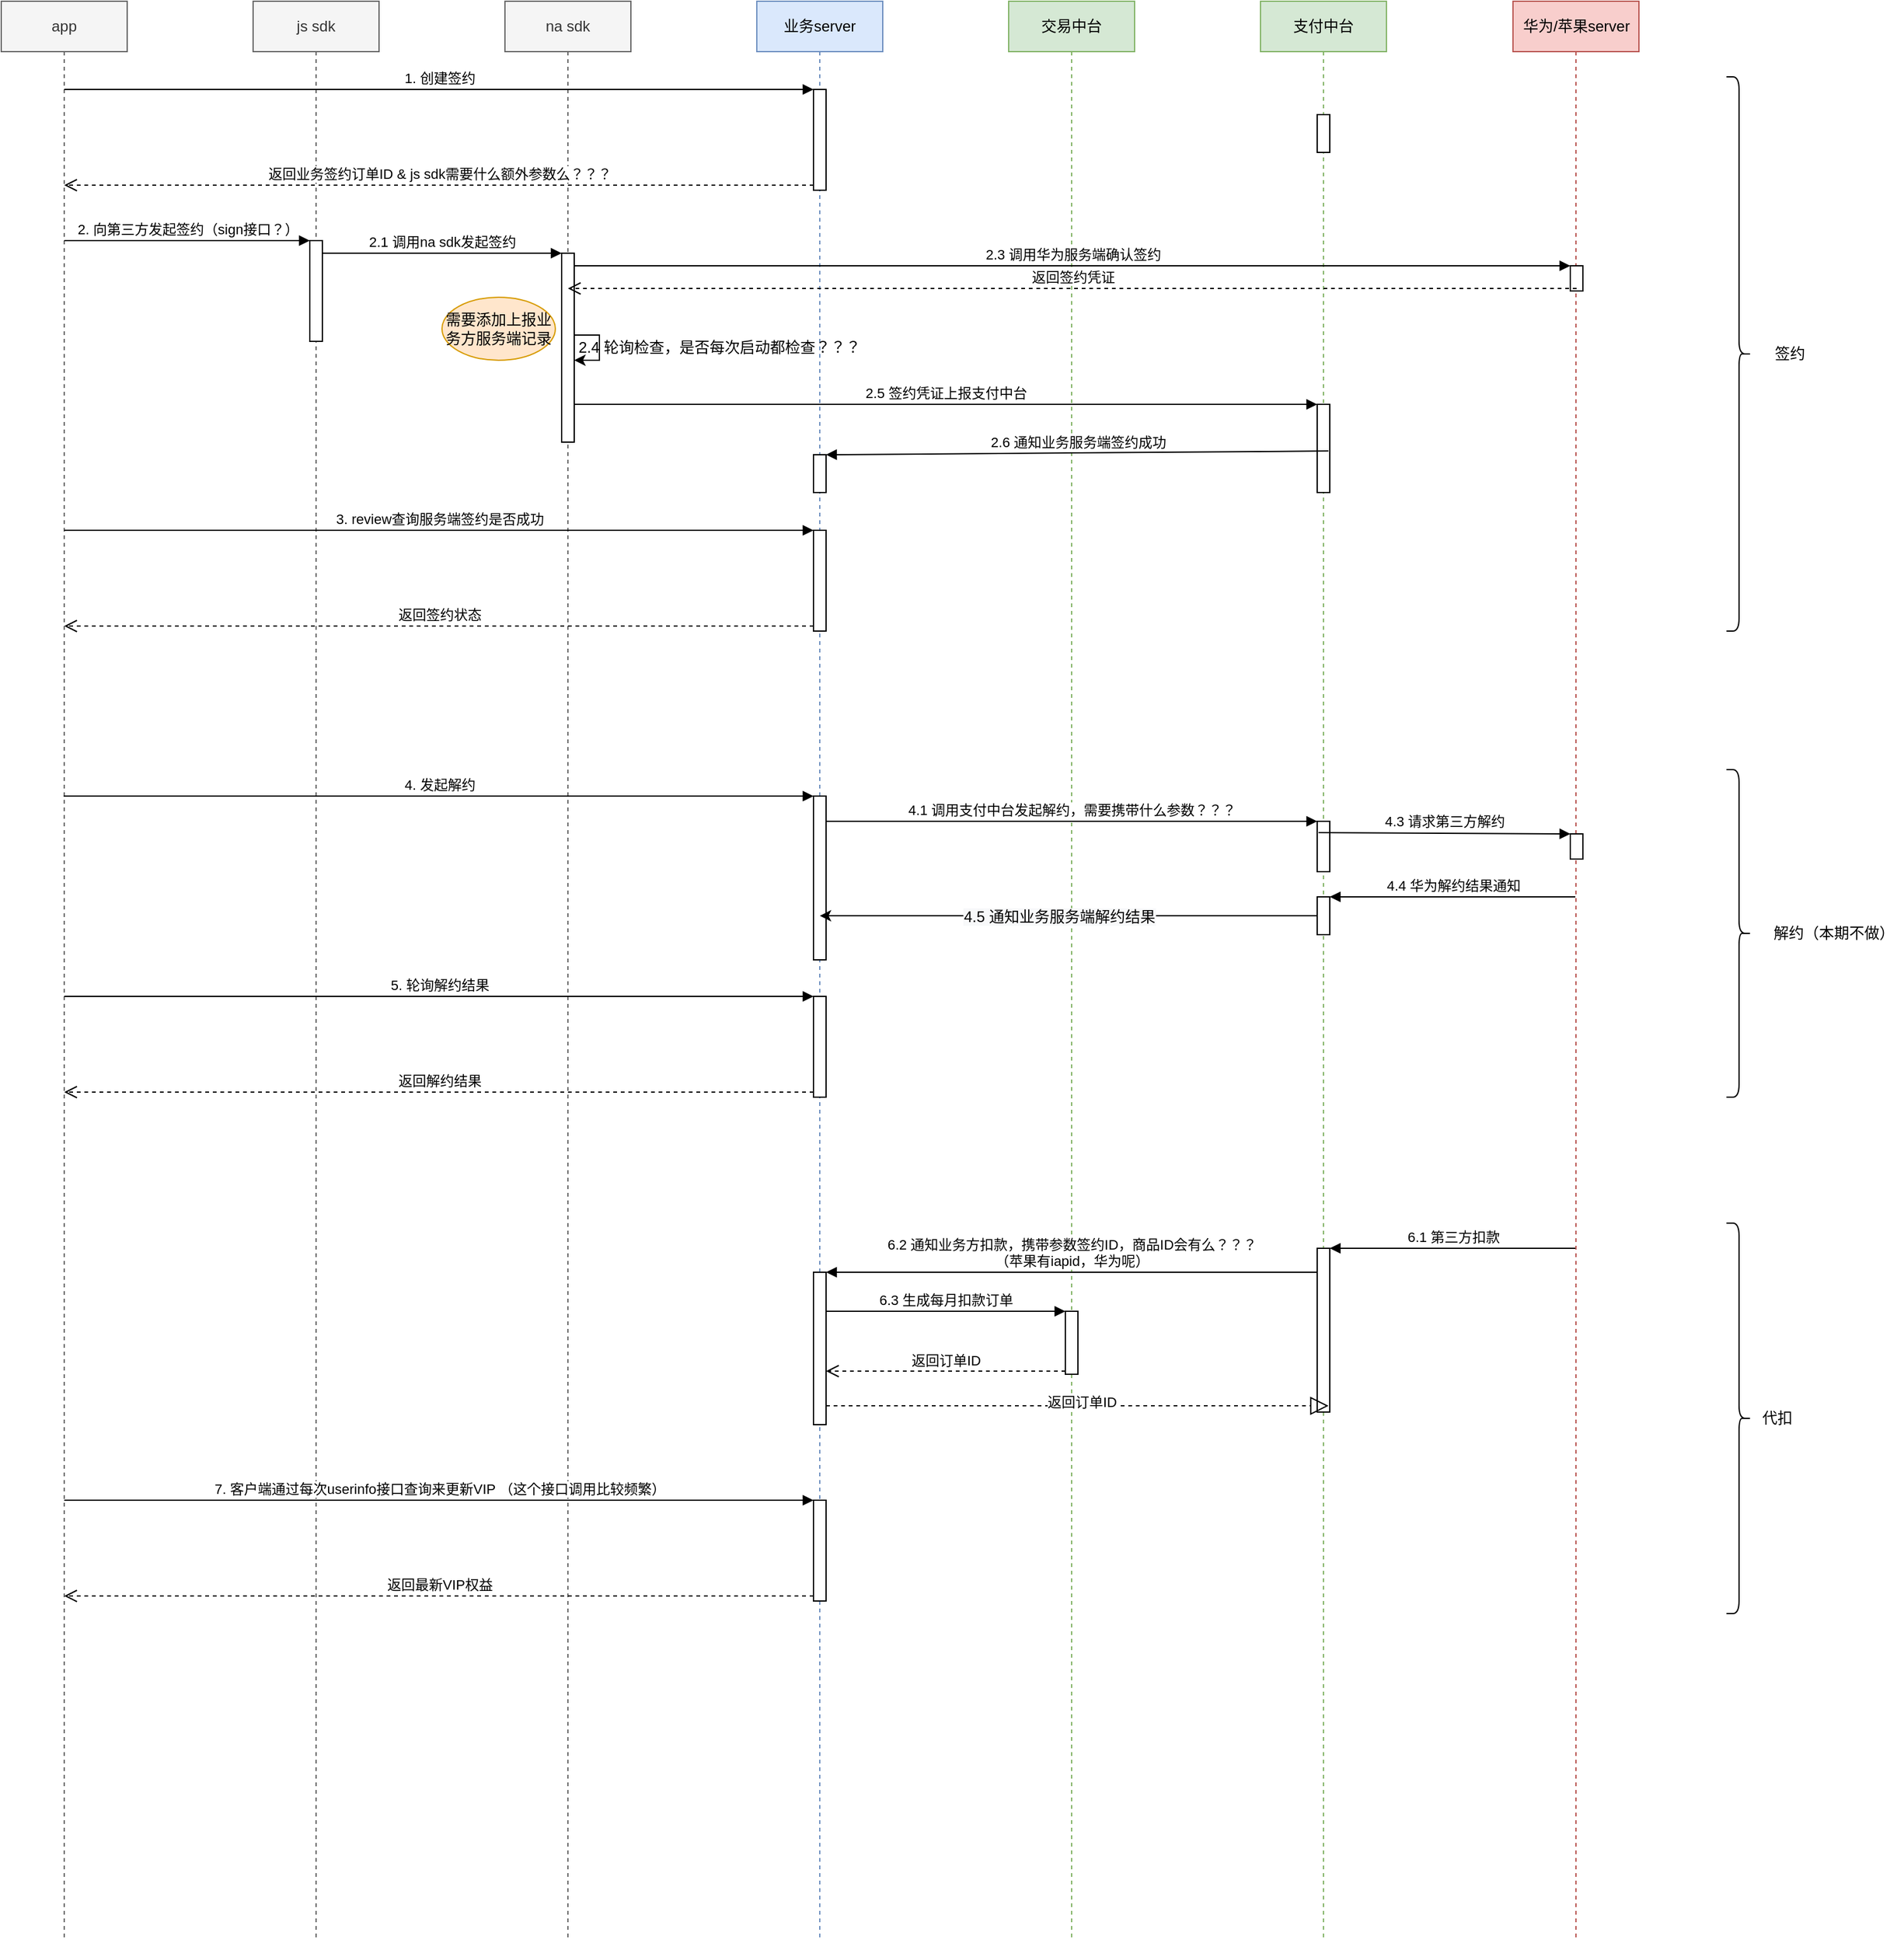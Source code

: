 <mxfile version="15.2.1" type="github">
  <diagram id="bgzZZHYhQTPhg7QTGfTD" name="Page-1">
    <mxGraphModel dx="1298" dy="840" grid="1" gridSize="10" guides="1" tooltips="1" connect="1" arrows="1" fold="1" page="1" pageScale="1" pageWidth="827" pageHeight="1169" math="0" shadow="0">
      <root>
        <mxCell id="0" />
        <mxCell id="1" parent="0" />
        <mxCell id="oVRuIWFX0pX_K5AUofUP-2" value="app" style="shape=umlLifeline;perimeter=lifelinePerimeter;whiteSpace=wrap;html=1;container=1;collapsible=0;recursiveResize=0;outlineConnect=0;fillColor=#f5f5f5;strokeColor=#666666;fontColor=#333333;" parent="1" vertex="1">
          <mxGeometry x="40" y="100" width="100" height="1540" as="geometry" />
        </mxCell>
        <mxCell id="oVRuIWFX0pX_K5AUofUP-3" value="js sdk" style="shape=umlLifeline;perimeter=lifelinePerimeter;whiteSpace=wrap;html=1;container=1;collapsible=0;recursiveResize=0;outlineConnect=0;fillColor=#f5f5f5;strokeColor=#666666;fontColor=#333333;" parent="1" vertex="1">
          <mxGeometry x="240" y="100" width="100" height="1540" as="geometry" />
        </mxCell>
        <mxCell id="oVRuIWFX0pX_K5AUofUP-18" value="" style="html=1;points=[];perimeter=orthogonalPerimeter;" parent="oVRuIWFX0pX_K5AUofUP-3" vertex="1">
          <mxGeometry x="45" y="190" width="10" height="80" as="geometry" />
        </mxCell>
        <mxCell id="oVRuIWFX0pX_K5AUofUP-4" value="na sdk" style="shape=umlLifeline;perimeter=lifelinePerimeter;whiteSpace=wrap;html=1;container=1;collapsible=0;recursiveResize=0;outlineConnect=0;fillColor=#f5f5f5;strokeColor=#666666;fontColor=#333333;" parent="1" vertex="1">
          <mxGeometry x="440" y="100" width="100" height="1540" as="geometry" />
        </mxCell>
        <mxCell id="oVRuIWFX0pX_K5AUofUP-21" value="" style="html=1;points=[];perimeter=orthogonalPerimeter;" parent="oVRuIWFX0pX_K5AUofUP-4" vertex="1">
          <mxGeometry x="45" y="200" width="10" height="150" as="geometry" />
        </mxCell>
        <mxCell id="oVRuIWFX0pX_K5AUofUP-32" style="edgeStyle=orthogonalEdgeStyle;rounded=0;orthogonalLoop=1;jettySize=auto;html=1;elbow=vertical;" parent="oVRuIWFX0pX_K5AUofUP-4" source="oVRuIWFX0pX_K5AUofUP-21" target="oVRuIWFX0pX_K5AUofUP-21" edge="1">
          <mxGeometry relative="1" as="geometry" />
        </mxCell>
        <mxCell id="oVRuIWFX0pX_K5AUofUP-5" value="业务server" style="shape=umlLifeline;perimeter=lifelinePerimeter;whiteSpace=wrap;html=1;container=1;collapsible=0;recursiveResize=0;outlineConnect=0;fillColor=#dae8fc;strokeColor=#6c8ebf;" parent="1" vertex="1">
          <mxGeometry x="640" y="100" width="100" height="1540" as="geometry" />
        </mxCell>
        <mxCell id="oVRuIWFX0pX_K5AUofUP-41" value="" style="html=1;points=[];perimeter=orthogonalPerimeter;" parent="oVRuIWFX0pX_K5AUofUP-5" vertex="1">
          <mxGeometry x="45" y="360" width="10" height="30" as="geometry" />
        </mxCell>
        <mxCell id="oVRuIWFX0pX_K5AUofUP-44" value="" style="html=1;points=[];perimeter=orthogonalPerimeter;" parent="oVRuIWFX0pX_K5AUofUP-5" vertex="1">
          <mxGeometry x="45" y="420" width="10" height="80" as="geometry" />
        </mxCell>
        <mxCell id="oVRuIWFX0pX_K5AUofUP-47" value="" style="html=1;points=[];perimeter=orthogonalPerimeter;" parent="oVRuIWFX0pX_K5AUofUP-5" vertex="1">
          <mxGeometry x="45" y="631" width="10" height="130" as="geometry" />
        </mxCell>
        <mxCell id="oVRuIWFX0pX_K5AUofUP-63" value="" style="html=1;points=[];perimeter=orthogonalPerimeter;" parent="oVRuIWFX0pX_K5AUofUP-5" vertex="1">
          <mxGeometry x="45" y="790" width="10" height="80" as="geometry" />
        </mxCell>
        <mxCell id="oVRuIWFX0pX_K5AUofUP-72" value="" style="html=1;points=[];perimeter=orthogonalPerimeter;" parent="oVRuIWFX0pX_K5AUofUP-5" vertex="1">
          <mxGeometry x="45" y="1009" width="10" height="121" as="geometry" />
        </mxCell>
        <mxCell id="oVRuIWFX0pX_K5AUofUP-80" value="" style="html=1;points=[];perimeter=orthogonalPerimeter;" parent="oVRuIWFX0pX_K5AUofUP-5" vertex="1">
          <mxGeometry x="45" y="1190" width="10" height="80" as="geometry" />
        </mxCell>
        <mxCell id="oVRuIWFX0pX_K5AUofUP-6" value="交易中台" style="shape=umlLifeline;perimeter=lifelinePerimeter;whiteSpace=wrap;html=1;container=1;collapsible=0;recursiveResize=0;outlineConnect=0;fillColor=#d5e8d4;strokeColor=#82b366;" parent="1" vertex="1">
          <mxGeometry x="840" y="100" width="100" height="1540" as="geometry" />
        </mxCell>
        <mxCell id="oVRuIWFX0pX_K5AUofUP-75" value="" style="html=1;points=[];perimeter=orthogonalPerimeter;" parent="oVRuIWFX0pX_K5AUofUP-6" vertex="1">
          <mxGeometry x="45" y="1040" width="10" height="50" as="geometry" />
        </mxCell>
        <mxCell id="oVRuIWFX0pX_K5AUofUP-7" value="支付中台" style="shape=umlLifeline;perimeter=lifelinePerimeter;whiteSpace=wrap;html=1;container=1;collapsible=0;recursiveResize=0;outlineConnect=0;fillColor=#d5e8d4;strokeColor=#82b366;" parent="1" vertex="1">
          <mxGeometry x="1040" y="100" width="100" height="1540" as="geometry" />
        </mxCell>
        <mxCell id="oVRuIWFX0pX_K5AUofUP-15" value="" style="html=1;points=[];perimeter=orthogonalPerimeter;" parent="oVRuIWFX0pX_K5AUofUP-7" vertex="1">
          <mxGeometry x="45" y="90" width="10" height="30" as="geometry" />
        </mxCell>
        <mxCell id="oVRuIWFX0pX_K5AUofUP-34" value="" style="html=1;points=[];perimeter=orthogonalPerimeter;" parent="oVRuIWFX0pX_K5AUofUP-7" vertex="1">
          <mxGeometry x="45" y="320" width="10" height="70" as="geometry" />
        </mxCell>
        <mxCell id="oVRuIWFX0pX_K5AUofUP-50" value="" style="html=1;points=[];perimeter=orthogonalPerimeter;" parent="oVRuIWFX0pX_K5AUofUP-7" vertex="1">
          <mxGeometry x="45" y="651" width="10" height="40" as="geometry" />
        </mxCell>
        <mxCell id="oVRuIWFX0pX_K5AUofUP-57" value="" style="html=1;points=[];perimeter=orthogonalPerimeter;" parent="oVRuIWFX0pX_K5AUofUP-7" vertex="1">
          <mxGeometry x="45" y="711" width="10" height="30" as="geometry" />
        </mxCell>
        <mxCell id="oVRuIWFX0pX_K5AUofUP-69" value="" style="html=1;points=[];perimeter=orthogonalPerimeter;" parent="oVRuIWFX0pX_K5AUofUP-7" vertex="1">
          <mxGeometry x="45" y="990" width="10" height="130" as="geometry" />
        </mxCell>
        <mxCell id="oVRuIWFX0pX_K5AUofUP-8" value="华为/苹果server" style="shape=umlLifeline;perimeter=lifelinePerimeter;whiteSpace=wrap;html=1;container=1;collapsible=0;recursiveResize=0;outlineConnect=0;fillColor=#f8cecc;strokeColor=#b85450;" parent="1" vertex="1">
          <mxGeometry x="1240.5" y="100" width="100" height="1540" as="geometry" />
        </mxCell>
        <mxCell id="oVRuIWFX0pX_K5AUofUP-24" value="" style="html=1;points=[];perimeter=orthogonalPerimeter;" parent="oVRuIWFX0pX_K5AUofUP-8" vertex="1">
          <mxGeometry x="45.5" y="210" width="10" height="20" as="geometry" />
        </mxCell>
        <mxCell id="oVRuIWFX0pX_K5AUofUP-53" value="" style="html=1;points=[];perimeter=orthogonalPerimeter;" parent="oVRuIWFX0pX_K5AUofUP-8" vertex="1">
          <mxGeometry x="45.5" y="661" width="10" height="20" as="geometry" />
        </mxCell>
        <mxCell id="oVRuIWFX0pX_K5AUofUP-9" value="" style="html=1;points=[];perimeter=orthogonalPerimeter;" parent="1" vertex="1">
          <mxGeometry x="685" y="170" width="10" height="80" as="geometry" />
        </mxCell>
        <mxCell id="oVRuIWFX0pX_K5AUofUP-10" value="1. 创建签约" style="html=1;verticalAlign=bottom;endArrow=block;entryX=0;entryY=0;" parent="1" source="oVRuIWFX0pX_K5AUofUP-2" target="oVRuIWFX0pX_K5AUofUP-9" edge="1">
          <mxGeometry relative="1" as="geometry">
            <mxPoint x="610" y="170" as="sourcePoint" />
          </mxGeometry>
        </mxCell>
        <mxCell id="oVRuIWFX0pX_K5AUofUP-11" value="返回业务签约订单ID &amp;amp; js sdk需要什么额外参数么？？？" style="html=1;verticalAlign=bottom;endArrow=open;dashed=1;endSize=8;exitX=0;exitY=0.95;" parent="1" source="oVRuIWFX0pX_K5AUofUP-9" target="oVRuIWFX0pX_K5AUofUP-2" edge="1">
          <mxGeometry relative="1" as="geometry">
            <mxPoint x="610" y="246" as="targetPoint" />
          </mxGeometry>
        </mxCell>
        <mxCell id="oVRuIWFX0pX_K5AUofUP-19" value="2. 向第三方发起签约（sign接口？）" style="html=1;verticalAlign=bottom;endArrow=block;entryX=0;entryY=0;" parent="1" source="oVRuIWFX0pX_K5AUofUP-2" target="oVRuIWFX0pX_K5AUofUP-18" edge="1">
          <mxGeometry relative="1" as="geometry">
            <mxPoint x="215" y="290" as="sourcePoint" />
          </mxGeometry>
        </mxCell>
        <mxCell id="oVRuIWFX0pX_K5AUofUP-22" value="2.1 调用na sdk发起签约" style="html=1;verticalAlign=bottom;endArrow=block;entryX=0;entryY=0;" parent="1" source="oVRuIWFX0pX_K5AUofUP-18" target="oVRuIWFX0pX_K5AUofUP-21" edge="1">
          <mxGeometry relative="1" as="geometry">
            <mxPoint x="310" y="300" as="sourcePoint" />
          </mxGeometry>
        </mxCell>
        <mxCell id="oVRuIWFX0pX_K5AUofUP-25" value="2.3 调用华为服务端确认签约" style="html=1;verticalAlign=bottom;endArrow=block;entryX=0;entryY=0;" parent="1" source="oVRuIWFX0pX_K5AUofUP-21" target="oVRuIWFX0pX_K5AUofUP-24" edge="1">
          <mxGeometry relative="1" as="geometry">
            <mxPoint x="1216" y="310" as="sourcePoint" />
          </mxGeometry>
        </mxCell>
        <mxCell id="oVRuIWFX0pX_K5AUofUP-26" value="返回签约凭证" style="html=1;verticalAlign=bottom;endArrow=open;dashed=1;endSize=8;exitX=0.5;exitY=0.9;exitDx=0;exitDy=0;exitPerimeter=0;" parent="1" source="oVRuIWFX0pX_K5AUofUP-24" target="oVRuIWFX0pX_K5AUofUP-4" edge="1">
          <mxGeometry relative="1" as="geometry">
            <mxPoint x="1216" y="386" as="targetPoint" />
            <mxPoint x="1291" y="386" as="sourcePoint" />
          </mxGeometry>
        </mxCell>
        <mxCell id="oVRuIWFX0pX_K5AUofUP-33" value="2.4 轮询检查，是否每次启动都检查？？？" style="text;html=1;align=center;verticalAlign=middle;resizable=0;points=[];autosize=1;strokeColor=none;" parent="1" vertex="1">
          <mxGeometry x="490" y="365" width="240" height="20" as="geometry" />
        </mxCell>
        <mxCell id="oVRuIWFX0pX_K5AUofUP-35" value="2.5 签约凭证上报支付中台" style="html=1;verticalAlign=bottom;endArrow=block;entryX=0;entryY=0;" parent="1" source="oVRuIWFX0pX_K5AUofUP-21" target="oVRuIWFX0pX_K5AUofUP-34" edge="1">
          <mxGeometry relative="1" as="geometry">
            <mxPoint x="1015" y="420" as="sourcePoint" />
          </mxGeometry>
        </mxCell>
        <mxCell id="oVRuIWFX0pX_K5AUofUP-37" value="需要添加上报业务方服务端记录" style="ellipse;whiteSpace=wrap;html=1;fillColor=#ffe6cc;strokeColor=#d79b00;" parent="1" vertex="1">
          <mxGeometry x="390" y="335" width="90" height="50" as="geometry" />
        </mxCell>
        <mxCell id="oVRuIWFX0pX_K5AUofUP-42" value="2.6 通知业务服务端签约成功" style="html=1;verticalAlign=bottom;endArrow=block;entryX=1;entryY=0;exitX=0.9;exitY=0.529;exitDx=0;exitDy=0;exitPerimeter=0;" parent="1" source="oVRuIWFX0pX_K5AUofUP-34" target="oVRuIWFX0pX_K5AUofUP-41" edge="1">
          <mxGeometry relative="1" as="geometry">
            <mxPoint x="755" y="460" as="sourcePoint" />
          </mxGeometry>
        </mxCell>
        <mxCell id="oVRuIWFX0pX_K5AUofUP-45" value="3. review查询服务端签约是否成功" style="html=1;verticalAlign=bottom;endArrow=block;entryX=0;entryY=0;" parent="1" source="oVRuIWFX0pX_K5AUofUP-2" target="oVRuIWFX0pX_K5AUofUP-44" edge="1">
          <mxGeometry relative="1" as="geometry">
            <mxPoint x="615" y="520" as="sourcePoint" />
          </mxGeometry>
        </mxCell>
        <mxCell id="oVRuIWFX0pX_K5AUofUP-46" value="返回签约状态" style="html=1;verticalAlign=bottom;endArrow=open;dashed=1;endSize=8;exitX=0;exitY=0.95;" parent="1" source="oVRuIWFX0pX_K5AUofUP-44" target="oVRuIWFX0pX_K5AUofUP-2" edge="1">
          <mxGeometry relative="1" as="geometry">
            <mxPoint x="615" y="596" as="targetPoint" />
          </mxGeometry>
        </mxCell>
        <mxCell id="oVRuIWFX0pX_K5AUofUP-48" value="4. 发起解约" style="html=1;verticalAlign=bottom;endArrow=block;entryX=0;entryY=0;" parent="1" target="oVRuIWFX0pX_K5AUofUP-47" edge="1">
          <mxGeometry relative="1" as="geometry">
            <mxPoint x="89.5" y="731" as="sourcePoint" />
          </mxGeometry>
        </mxCell>
        <mxCell id="oVRuIWFX0pX_K5AUofUP-51" value="4.1 调用支付中台发起解约，需要携带什么参数？？？" style="html=1;verticalAlign=bottom;endArrow=block;entryX=0;entryY=0;" parent="1" source="oVRuIWFX0pX_K5AUofUP-47" target="oVRuIWFX0pX_K5AUofUP-50" edge="1">
          <mxGeometry relative="1" as="geometry">
            <mxPoint x="1015" y="751" as="sourcePoint" />
          </mxGeometry>
        </mxCell>
        <mxCell id="oVRuIWFX0pX_K5AUofUP-54" value="4.3 请求第三方解约" style="html=1;verticalAlign=bottom;endArrow=block;entryX=0;entryY=0;exitX=0.1;exitY=0.225;exitDx=0;exitDy=0;exitPerimeter=0;" parent="1" source="oVRuIWFX0pX_K5AUofUP-50" target="oVRuIWFX0pX_K5AUofUP-53" edge="1">
          <mxGeometry relative="1" as="geometry">
            <mxPoint x="1216" y="771" as="sourcePoint" />
          </mxGeometry>
        </mxCell>
        <mxCell id="oVRuIWFX0pX_K5AUofUP-58" value="4.4 华为解约结果通知" style="html=1;verticalAlign=bottom;endArrow=block;entryX=1;entryY=0;" parent="1" target="oVRuIWFX0pX_K5AUofUP-57" edge="1">
          <mxGeometry relative="1" as="geometry">
            <mxPoint x="1290" y="811" as="sourcePoint" />
          </mxGeometry>
        </mxCell>
        <mxCell id="oVRuIWFX0pX_K5AUofUP-60" style="edgeStyle=orthogonalEdgeStyle;rounded=0;orthogonalLoop=1;jettySize=auto;html=1;entryX=0.5;entryY=0.731;entryDx=0;entryDy=0;entryPerimeter=0;" parent="1" source="oVRuIWFX0pX_K5AUofUP-57" target="oVRuIWFX0pX_K5AUofUP-47" edge="1">
          <mxGeometry relative="1" as="geometry" />
        </mxCell>
        <mxCell id="oVRuIWFX0pX_K5AUofUP-62" value="&lt;span style=&quot;font-size: 12px ; background-color: rgb(248 , 249 , 250)&quot;&gt;4.5 通知业务服务端解约结果&lt;/span&gt;" style="edgeLabel;html=1;align=center;verticalAlign=middle;resizable=0;points=[];" parent="oVRuIWFX0pX_K5AUofUP-60" vertex="1" connectable="0">
          <mxGeometry x="0.038" y="1" relative="1" as="geometry">
            <mxPoint as="offset" />
          </mxGeometry>
        </mxCell>
        <mxCell id="oVRuIWFX0pX_K5AUofUP-64" value="5. 轮询解约结果" style="html=1;verticalAlign=bottom;endArrow=block;entryX=0;entryY=0;" parent="1" source="oVRuIWFX0pX_K5AUofUP-2" target="oVRuIWFX0pX_K5AUofUP-63" edge="1">
          <mxGeometry relative="1" as="geometry">
            <mxPoint x="615" y="890" as="sourcePoint" />
          </mxGeometry>
        </mxCell>
        <mxCell id="oVRuIWFX0pX_K5AUofUP-65" value="返回解约结果" style="html=1;verticalAlign=bottom;endArrow=open;dashed=1;endSize=8;exitX=0;exitY=0.95;" parent="1" source="oVRuIWFX0pX_K5AUofUP-63" target="oVRuIWFX0pX_K5AUofUP-2" edge="1">
          <mxGeometry relative="1" as="geometry">
            <mxPoint x="615" y="966" as="targetPoint" />
          </mxGeometry>
        </mxCell>
        <mxCell id="oVRuIWFX0pX_K5AUofUP-70" value="6.1 第三方扣款" style="html=1;verticalAlign=bottom;endArrow=block;entryX=1;entryY=0;" parent="1" source="oVRuIWFX0pX_K5AUofUP-8" target="oVRuIWFX0pX_K5AUofUP-69" edge="1">
          <mxGeometry relative="1" as="geometry">
            <mxPoint x="1155" y="1090" as="sourcePoint" />
          </mxGeometry>
        </mxCell>
        <mxCell id="oVRuIWFX0pX_K5AUofUP-73" value="6.2 通知业务方扣款，携带参数签约ID，商品ID会有么？？？&lt;br&gt;（苹果有iapid，华为呢）" style="html=1;verticalAlign=bottom;endArrow=block;entryX=1;entryY=0;" parent="1" source="oVRuIWFX0pX_K5AUofUP-69" target="oVRuIWFX0pX_K5AUofUP-72" edge="1">
          <mxGeometry relative="1" as="geometry">
            <mxPoint x="955" y="1109" as="sourcePoint" />
          </mxGeometry>
        </mxCell>
        <mxCell id="oVRuIWFX0pX_K5AUofUP-76" value="6.3 生成每月扣款订单" style="html=1;verticalAlign=bottom;endArrow=block;entryX=0;entryY=0;" parent="1" source="oVRuIWFX0pX_K5AUofUP-72" target="oVRuIWFX0pX_K5AUofUP-75" edge="1">
          <mxGeometry relative="1" as="geometry">
            <mxPoint x="815" y="1140" as="sourcePoint" />
          </mxGeometry>
        </mxCell>
        <mxCell id="oVRuIWFX0pX_K5AUofUP-77" value="返回订单ID" style="html=1;verticalAlign=bottom;endArrow=open;dashed=1;endSize=8;exitX=0;exitY=0.95;" parent="1" source="oVRuIWFX0pX_K5AUofUP-75" target="oVRuIWFX0pX_K5AUofUP-72" edge="1">
          <mxGeometry relative="1" as="geometry">
            <mxPoint x="815" y="1216" as="targetPoint" />
          </mxGeometry>
        </mxCell>
        <mxCell id="oVRuIWFX0pX_K5AUofUP-78" value="" style="endArrow=block;dashed=1;endFill=0;endSize=12;html=1;entryX=0.9;entryY=0.962;entryDx=0;entryDy=0;entryPerimeter=0;" parent="1" source="oVRuIWFX0pX_K5AUofUP-72" target="oVRuIWFX0pX_K5AUofUP-69" edge="1">
          <mxGeometry width="160" relative="1" as="geometry">
            <mxPoint x="710" y="1220" as="sourcePoint" />
            <mxPoint x="870" y="1220" as="targetPoint" />
          </mxGeometry>
        </mxCell>
        <mxCell id="oVRuIWFX0pX_K5AUofUP-79" value="返回订单ID" style="edgeLabel;html=1;align=center;verticalAlign=middle;resizable=0;points=[];" parent="oVRuIWFX0pX_K5AUofUP-78" vertex="1" connectable="0">
          <mxGeometry x="0.018" y="3" relative="1" as="geometry">
            <mxPoint as="offset" />
          </mxGeometry>
        </mxCell>
        <mxCell id="oVRuIWFX0pX_K5AUofUP-81" value="7. 客户端通过每次userinfo接口查询来更新VIP （这个接口调用比较频繁）" style="html=1;verticalAlign=bottom;endArrow=block;entryX=0;entryY=0;" parent="1" source="oVRuIWFX0pX_K5AUofUP-2" target="oVRuIWFX0pX_K5AUofUP-80" edge="1">
          <mxGeometry relative="1" as="geometry">
            <mxPoint x="615" y="1290" as="sourcePoint" />
          </mxGeometry>
        </mxCell>
        <mxCell id="oVRuIWFX0pX_K5AUofUP-82" value="返回最新VIP权益" style="html=1;verticalAlign=bottom;endArrow=open;dashed=1;endSize=8;exitX=0;exitY=0.95;" parent="1" source="oVRuIWFX0pX_K5AUofUP-80" target="oVRuIWFX0pX_K5AUofUP-2" edge="1">
          <mxGeometry relative="1" as="geometry">
            <mxPoint x="615" y="1366" as="targetPoint" />
          </mxGeometry>
        </mxCell>
        <mxCell id="oVRuIWFX0pX_K5AUofUP-83" value="" style="shape=curlyBracket;whiteSpace=wrap;html=1;rounded=1;flipH=1;" parent="1" vertex="1">
          <mxGeometry x="1410" y="160" width="20" height="440" as="geometry" />
        </mxCell>
        <mxCell id="oVRuIWFX0pX_K5AUofUP-84" value="签约" style="text;html=1;align=center;verticalAlign=middle;resizable=0;points=[];autosize=1;strokeColor=none;" parent="1" vertex="1">
          <mxGeometry x="1440" y="370" width="40" height="20" as="geometry" />
        </mxCell>
        <mxCell id="oVRuIWFX0pX_K5AUofUP-85" value="" style="shape=curlyBracket;whiteSpace=wrap;html=1;rounded=1;flipH=1;" parent="1" vertex="1">
          <mxGeometry x="1410" y="710" width="20" height="260" as="geometry" />
        </mxCell>
        <mxCell id="oVRuIWFX0pX_K5AUofUP-86" value="解约（本期不做）" style="text;html=1;align=center;verticalAlign=middle;resizable=0;points=[];autosize=1;strokeColor=none;" parent="1" vertex="1">
          <mxGeometry x="1440" y="830" width="110" height="20" as="geometry" />
        </mxCell>
        <mxCell id="oVRuIWFX0pX_K5AUofUP-87" value="" style="shape=curlyBracket;whiteSpace=wrap;html=1;rounded=1;flipH=1;" parent="1" vertex="1">
          <mxGeometry x="1410" y="1070" width="20" height="310" as="geometry" />
        </mxCell>
        <mxCell id="oVRuIWFX0pX_K5AUofUP-88" value="代扣" style="text;html=1;align=center;verticalAlign=middle;resizable=0;points=[];autosize=1;strokeColor=none;" parent="1" vertex="1">
          <mxGeometry x="1430" y="1215" width="40" height="20" as="geometry" />
        </mxCell>
      </root>
    </mxGraphModel>
  </diagram>
</mxfile>

